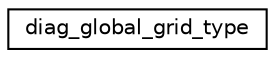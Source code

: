 digraph "Graphical Class Hierarchy"
{
 // INTERACTIVE_SVG=YES
 // LATEX_PDF_SIZE
  edge [fontname="Helvetica",fontsize="10",labelfontname="Helvetica",labelfontsize="10"];
  node [fontname="Helvetica",fontsize="10",shape=record];
  rankdir="LR";
  Node0 [label="diag_global_grid_type",height=0.2,width=0.4,color="black", fillcolor="white", style="filled",URL="$structdiag__grid__mod_1_1diag__global__grid__type.html",tooltip="Private type to hold the model's global grid data, and other grid information for use in this module."];
}
